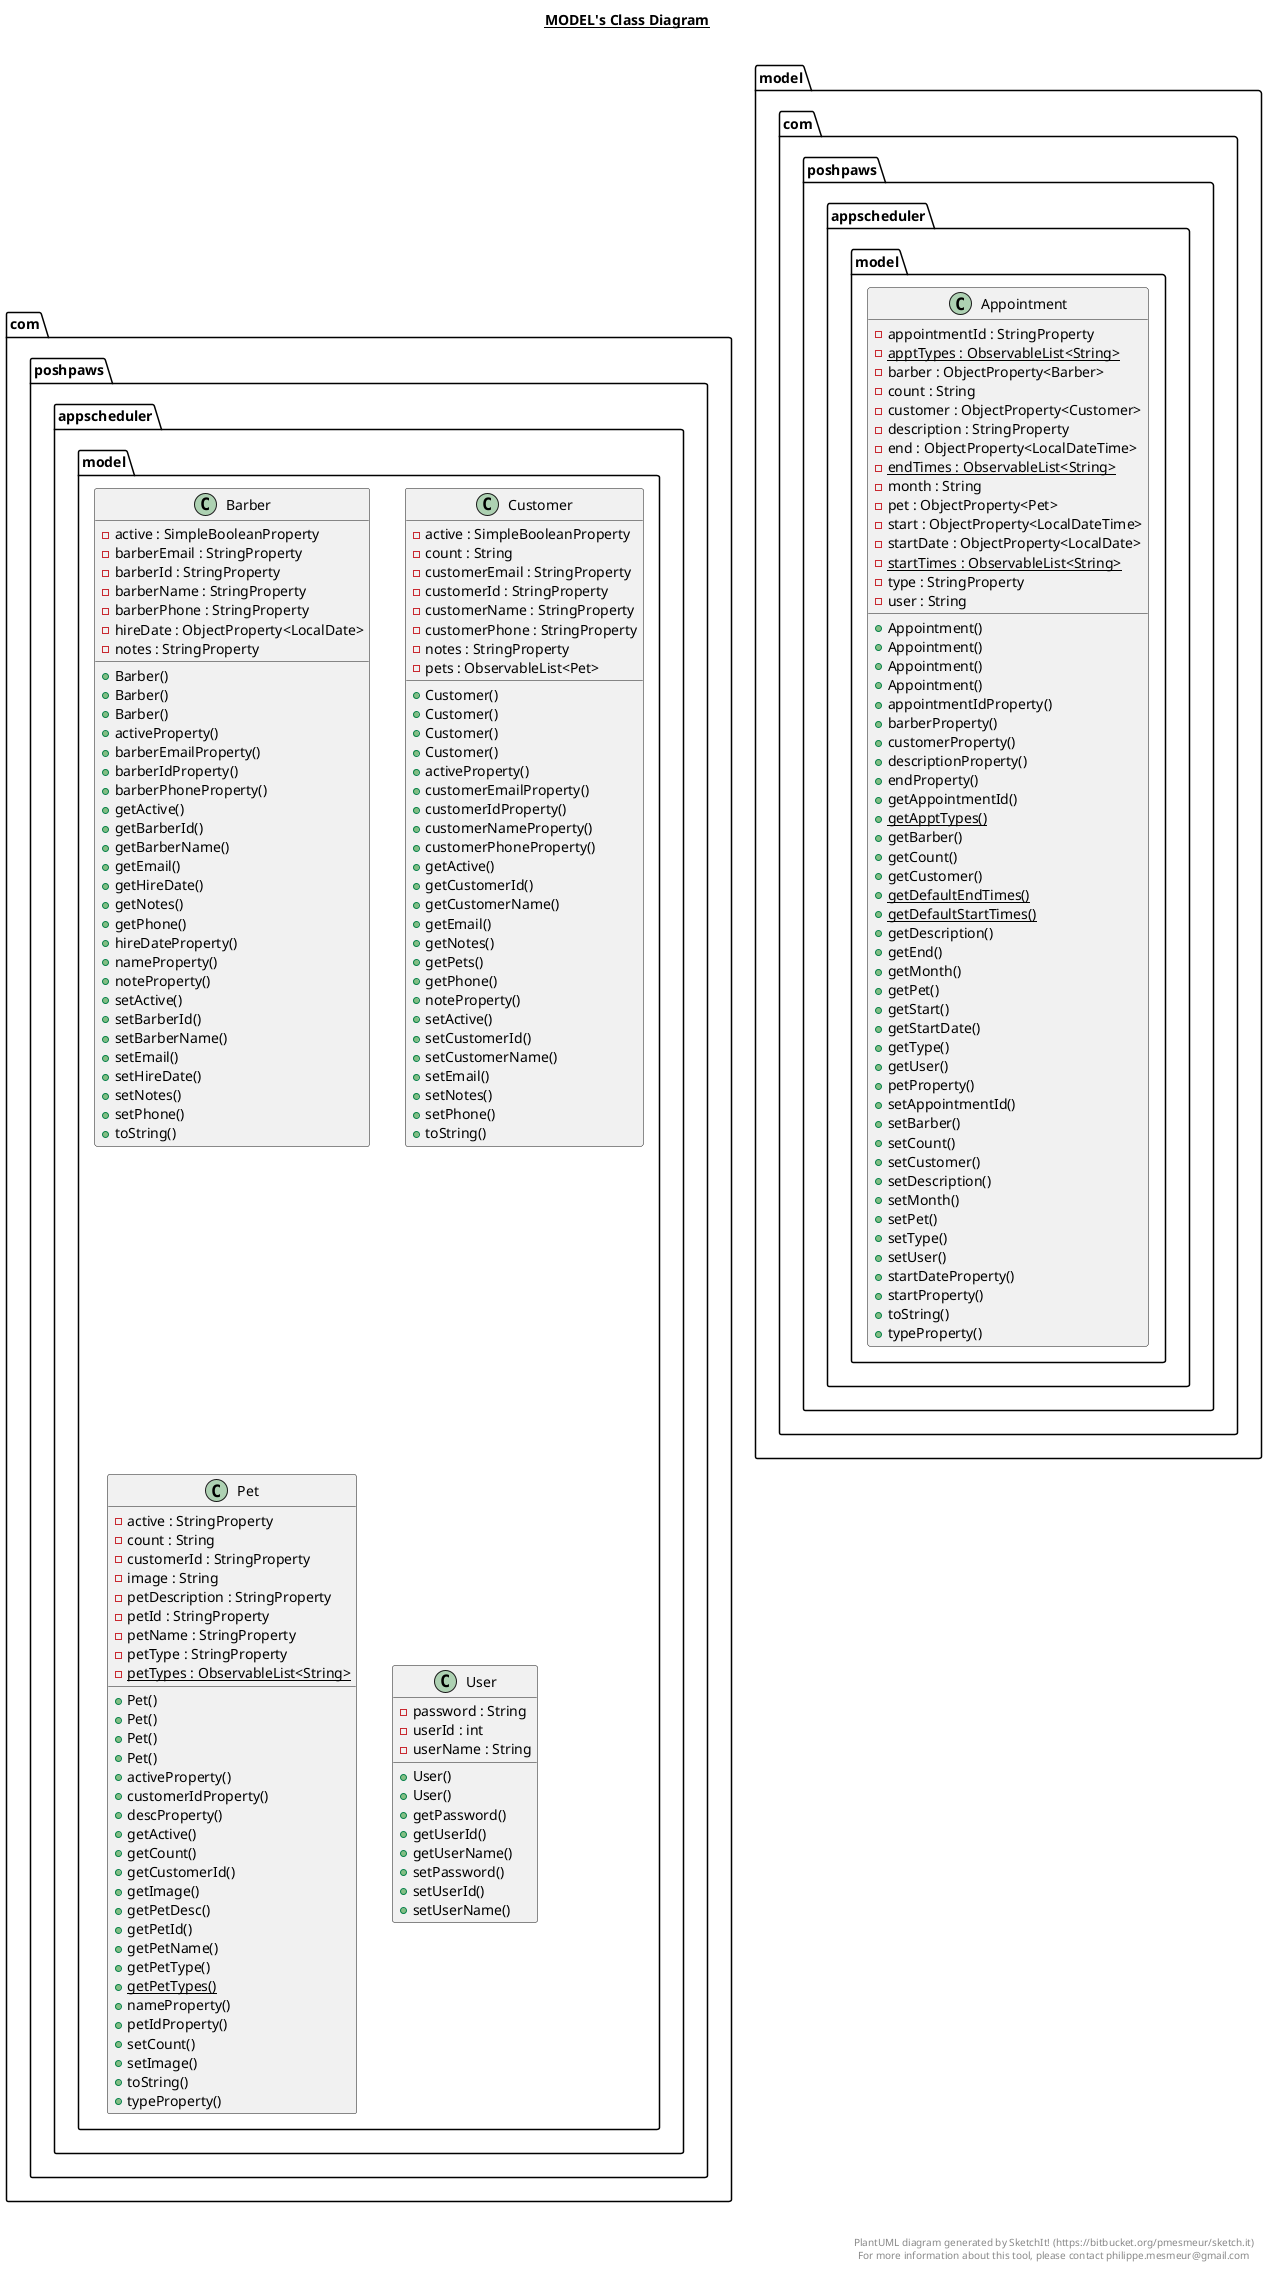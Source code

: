 @startuml

title __MODEL's Class Diagram__\n

    namespace model {
      class com.poshpaws.appscheduler.model.Appointment {
          - appointmentId : StringProperty
          {static} - apptTypes : ObservableList<String>
          - barber : ObjectProperty<Barber>
          - count : String
          - customer : ObjectProperty<Customer>
          - description : StringProperty
          - end : ObjectProperty<LocalDateTime>
          {static} - endTimes : ObservableList<String>
          - month : String
          - pet : ObjectProperty<Pet>
          - start : ObjectProperty<LocalDateTime>
          - startDate : ObjectProperty<LocalDate>
          {static} - startTimes : ObservableList<String>
          - type : StringProperty
          - user : String
          + Appointment()
          + Appointment()
          + Appointment()
          + Appointment()
          + appointmentIdProperty()
          + barberProperty()
          + customerProperty()
          + descriptionProperty()
          + endProperty()
          + getAppointmentId()
          {static} + getApptTypes()
          + getBarber()
          + getCount()
          + getCustomer()
          {static} + getDefaultEndTimes()
          {static} + getDefaultStartTimes()
          + getDescription()
          + getEnd()
          + getMonth()
          + getPet()
          + getStart()
          + getStartDate()
          + getType()
          + getUser()
          + petProperty()
          + setAppointmentId()
          + setBarber()
          + setCount()
          + setCustomer()
          + setDescription()
          + setMonth()
          + setPet()
          + setType()
          + setUser()
          + startDateProperty()
          + startProperty()
          + toString()
          + typeProperty()
      }
    }

  

  namespace com.poshpaws.appscheduler {
    namespace model {
      class com.poshpaws.appscheduler.model.Barber {
          - active : SimpleBooleanProperty
          - barberEmail : StringProperty
          - barberId : StringProperty
          - barberName : StringProperty
          - barberPhone : StringProperty
          - hireDate : ObjectProperty<LocalDate>
          - notes : StringProperty
          + Barber()
          + Barber()
          + Barber()
          + activeProperty()
          + barberEmailProperty()
          + barberIdProperty()
          + barberPhoneProperty()
          + getActive()
          + getBarberId()
          + getBarberName()
          + getEmail()
          + getHireDate()
          + getNotes()
          + getPhone()
          + hireDateProperty()
          + nameProperty()
          + noteProperty()
          + setActive()
          + setBarberId()
          + setBarberName()
          + setEmail()
          + setHireDate()
          + setNotes()
          + setPhone()
          + toString()
      }
    }
  }
  


  

  namespace com.poshpaws.appscheduler {
    namespace model {
      class com.poshpaws.appscheduler.model.Customer {
          - active : SimpleBooleanProperty
          - count : String
          - customerEmail : StringProperty
          - customerId : StringProperty
          - customerName : StringProperty
          - customerPhone : StringProperty
          - notes : StringProperty
          - pets : ObservableList<Pet>
          + Customer()
          + Customer()
          + Customer()
          + Customer()
          + activeProperty()
          + customerEmailProperty()
          + customerIdProperty()
          + customerNameProperty()
          + customerPhoneProperty()
          + getActive()
          + getCustomerId()
          + getCustomerName()
          + getEmail()
          + getNotes()
          + getPets()
          + getPhone()
          + noteProperty()
          + setActive()
          + setCustomerId()
          + setCustomerName()
          + setEmail()
          + setNotes()
          + setPhone()
          + toString()
      }
    }
  }
  

  namespace com.poshpaws.appscheduler {
    namespace model {
      class com.poshpaws.appscheduler.model.Pet {
          - active : StringProperty
          - count : String
          - customerId : StringProperty
          - image : String
          - petDescription : StringProperty
          - petId : StringProperty
          - petName : StringProperty
          - petType : StringProperty
          {static} - petTypes : ObservableList<String>
          + Pet()
          + Pet()
          + Pet()
          + Pet()
          + activeProperty()
          + customerIdProperty()
          + descProperty()
          + getActive()
          + getCount()
          + getCustomerId()
          + getImage()
          + getPetDesc()
          + getPetId()
          + getPetName()
          + getPetType()
          {static} + getPetTypes()
          + nameProperty()
          + petIdProperty()
          + setCount()
          + setImage()
          + toString()
          + typeProperty()
      }
    }
  }
  

  namespace com.poshpaws.appscheduler {
    namespace model {
      class com.poshpaws.appscheduler.model.User {
          - password : String
          - userId : int
          - userName : String
          + User()
          + User()
          + getPassword()
          + getUserId()
          + getUserName()
          + setPassword()
          + setUserId()
          + setUserName()
      }
    }
  }
  



right footer


PlantUML diagram generated by SketchIt! (https://bitbucket.org/pmesmeur/sketch.it)
For more information about this tool, please contact philippe.mesmeur@gmail.com
endfooter

@enduml
